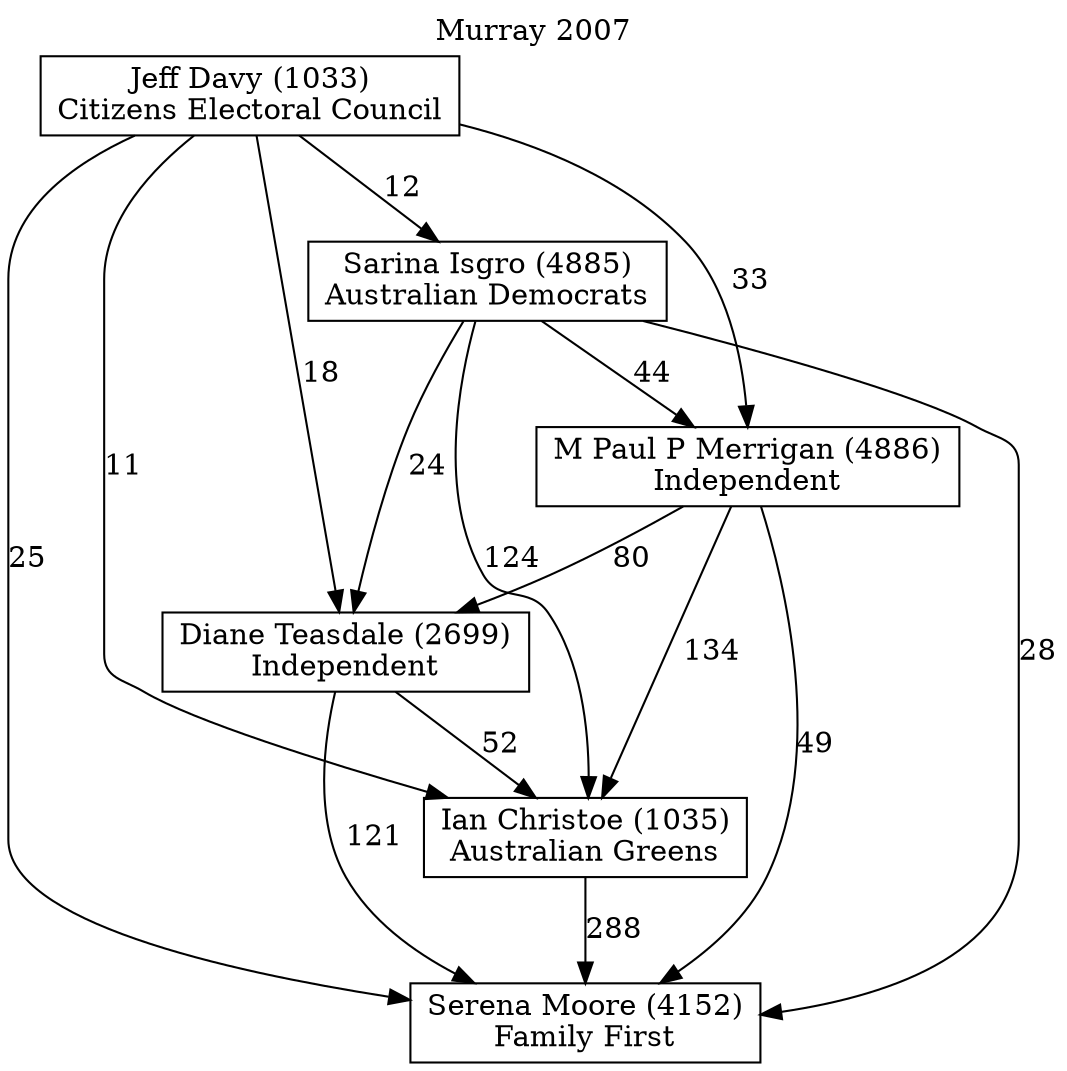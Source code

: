 // House preference flow
digraph "Serena Moore (4152)_Murray_2007" {
	graph [label="Murray 2007" labelloc=t mclimit=2]
	node [shape=box]
	"Serena Moore (4152)" [label="Serena Moore (4152)
Family First"]
	"Ian Christoe (1035)" [label="Ian Christoe (1035)
Australian Greens"]
	"Diane Teasdale (2699)" [label="Diane Teasdale (2699)
Independent"]
	"M Paul P Merrigan (4886)" [label="M Paul P Merrigan (4886)
Independent"]
	"Sarina Isgro (4885)" [label="Sarina Isgro (4885)
Australian Democrats"]
	"Jeff Davy (1033)" [label="Jeff Davy (1033)
Citizens Electoral Council"]
	"Ian Christoe (1035)" -> "Serena Moore (4152)" [label=288]
	"Diane Teasdale (2699)" -> "Ian Christoe (1035)" [label=52]
	"M Paul P Merrigan (4886)" -> "Diane Teasdale (2699)" [label=80]
	"Sarina Isgro (4885)" -> "M Paul P Merrigan (4886)" [label=44]
	"Jeff Davy (1033)" -> "Sarina Isgro (4885)" [label=12]
	"Diane Teasdale (2699)" -> "Serena Moore (4152)" [label=121]
	"M Paul P Merrigan (4886)" -> "Serena Moore (4152)" [label=49]
	"Sarina Isgro (4885)" -> "Serena Moore (4152)" [label=28]
	"Jeff Davy (1033)" -> "Serena Moore (4152)" [label=25]
	"Jeff Davy (1033)" -> "M Paul P Merrigan (4886)" [label=33]
	"Sarina Isgro (4885)" -> "Diane Teasdale (2699)" [label=24]
	"Jeff Davy (1033)" -> "Diane Teasdale (2699)" [label=18]
	"M Paul P Merrigan (4886)" -> "Ian Christoe (1035)" [label=134]
	"Sarina Isgro (4885)" -> "Ian Christoe (1035)" [label=124]
	"Jeff Davy (1033)" -> "Ian Christoe (1035)" [label=11]
}
